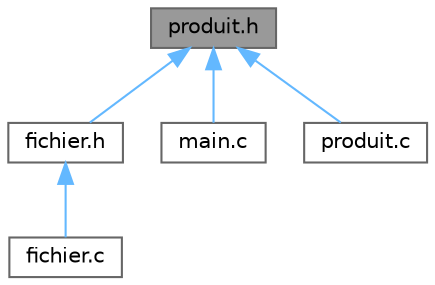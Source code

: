 digraph "produit.h"
{
 // LATEX_PDF_SIZE
  bgcolor="transparent";
  edge [fontname=Helvetica,fontsize=10,labelfontname=Helvetica,labelfontsize=10];
  node [fontname=Helvetica,fontsize=10,shape=box,height=0.2,width=0.4];
  Node1 [id="Node000001",label="produit.h",height=0.2,width=0.4,color="gray40", fillcolor="grey60", style="filled", fontcolor="black",tooltip="Déclarations des fonctions liées à la gestion des produits."];
  Node1 -> Node2 [id="edge1_Node000001_Node000002",dir="back",color="steelblue1",style="solid",tooltip=" "];
  Node2 [id="Node000002",label="fichier.h",height=0.2,width=0.4,color="grey40", fillcolor="white", style="filled",URL="$fichier_8h.html",tooltip=" "];
  Node2 -> Node3 [id="edge2_Node000002_Node000003",dir="back",color="steelblue1",style="solid",tooltip=" "];
  Node3 [id="Node000003",label="fichier.c",height=0.2,width=0.4,color="grey40", fillcolor="white", style="filled",URL="$fichier_8c.html",tooltip=" "];
  Node1 -> Node4 [id="edge3_Node000001_Node000004",dir="back",color="steelblue1",style="solid",tooltip=" "];
  Node4 [id="Node000004",label="main.c",height=0.2,width=0.4,color="grey40", fillcolor="white", style="filled",URL="$main_8c.html",tooltip=" "];
  Node1 -> Node5 [id="edge4_Node000001_Node000005",dir="back",color="steelblue1",style="solid",tooltip=" "];
  Node5 [id="Node000005",label="produit.c",height=0.2,width=0.4,color="grey40", fillcolor="white", style="filled",URL="$produit_8c.html",tooltip=" "];
}
